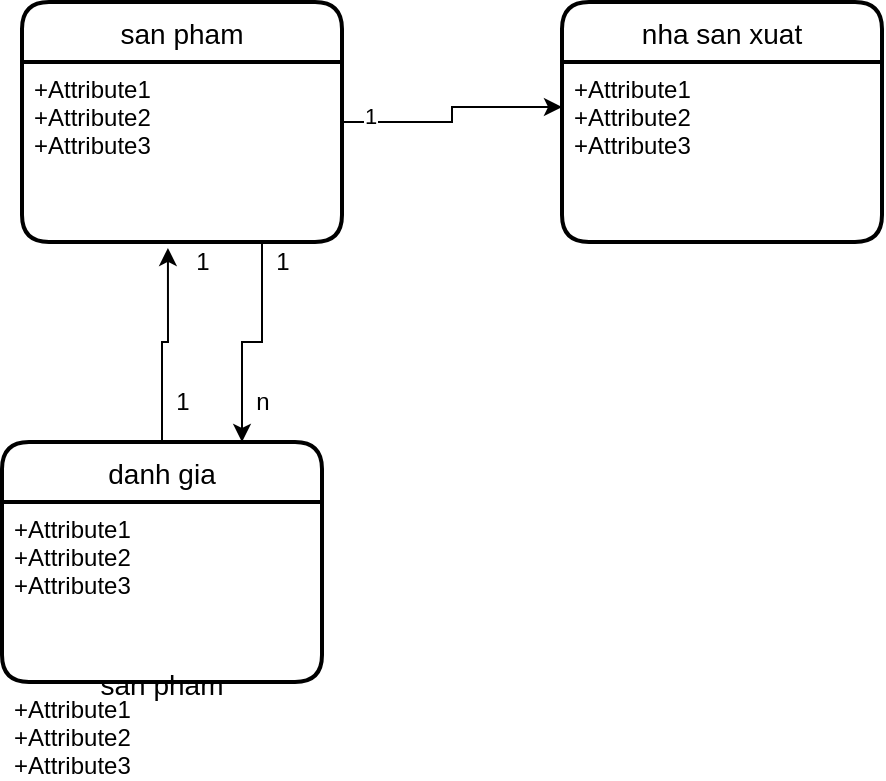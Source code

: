 <mxfile version="18.0.8" type="device"><diagram id="TbVOK8b_PmgZWm_qpR-X" name="Page-1"><mxGraphModel dx="1422" dy="772" grid="1" gridSize="10" guides="1" tooltips="1" connect="1" arrows="1" fold="1" page="1" pageScale="1" pageWidth="850" pageHeight="1100" math="0" shadow="0"><root><mxCell id="0"/><mxCell id="1" parent="0"/><mxCell id="5G_1PlCghPLg_jDJ5Vq1-20" style="edgeStyle=orthogonalEdgeStyle;rounded=0;orthogonalLoop=1;jettySize=auto;html=1;entryX=0;entryY=0.25;entryDx=0;entryDy=0;" edge="1" parent="1" source="5G_1PlCghPLg_jDJ5Vq1-5" target="5G_1PlCghPLg_jDJ5Vq1-9"><mxGeometry relative="1" as="geometry"/></mxCell><mxCell id="5G_1PlCghPLg_jDJ5Vq1-21" value="1" style="edgeLabel;html=1;align=center;verticalAlign=middle;resizable=0;points=[];" vertex="1" connectable="0" parent="5G_1PlCghPLg_jDJ5Vq1-20"><mxGeometry x="-0.762" y="3" relative="1" as="geometry"><mxPoint as="offset"/></mxGeometry></mxCell><mxCell id="5G_1PlCghPLg_jDJ5Vq1-5" value="san pham" style="swimlane;childLayout=stackLayout;horizontal=1;startSize=30;horizontalStack=0;rounded=1;fontSize=14;fontStyle=0;strokeWidth=2;resizeParent=0;resizeLast=1;shadow=0;dashed=0;align=center;" vertex="1" parent="1"><mxGeometry x="140" y="110" width="160" height="120" as="geometry"/></mxCell><mxCell id="5G_1PlCghPLg_jDJ5Vq1-6" value="+Attribute1&#10;+Attribute2&#10;+Attribute3" style="align=left;strokeColor=none;fillColor=none;spacingLeft=4;fontSize=12;verticalAlign=top;resizable=0;rotatable=0;part=1;" vertex="1" parent="5G_1PlCghPLg_jDJ5Vq1-5"><mxGeometry y="30" width="160" height="90" as="geometry"/></mxCell><mxCell id="5G_1PlCghPLg_jDJ5Vq1-8" value="nha san xuat" style="swimlane;childLayout=stackLayout;horizontal=1;startSize=30;horizontalStack=0;rounded=1;fontSize=14;fontStyle=0;strokeWidth=2;resizeParent=0;resizeLast=1;shadow=0;dashed=0;align=center;" vertex="1" parent="1"><mxGeometry x="410" y="110" width="160" height="120" as="geometry"/></mxCell><mxCell id="5G_1PlCghPLg_jDJ5Vq1-9" value="+Attribute1&#10;+Attribute2&#10;+Attribute3" style="align=left;strokeColor=none;fillColor=none;spacingLeft=4;fontSize=12;verticalAlign=top;resizable=0;rotatable=0;part=1;" vertex="1" parent="5G_1PlCghPLg_jDJ5Vq1-8"><mxGeometry y="30" width="160" height="90" as="geometry"/></mxCell><mxCell id="5G_1PlCghPLg_jDJ5Vq1-12" style="edgeStyle=orthogonalEdgeStyle;rounded=0;orthogonalLoop=1;jettySize=auto;html=1;entryX=0.456;entryY=1.033;entryDx=0;entryDy=0;entryPerimeter=0;" edge="1" parent="1" source="5G_1PlCghPLg_jDJ5Vq1-10" target="5G_1PlCghPLg_jDJ5Vq1-6"><mxGeometry relative="1" as="geometry"/></mxCell><mxCell id="5G_1PlCghPLg_jDJ5Vq1-10" value="danh gia" style="swimlane;childLayout=stackLayout;horizontal=1;startSize=30;horizontalStack=0;rounded=1;fontSize=14;fontStyle=0;strokeWidth=2;resizeParent=0;resizeLast=1;shadow=0;dashed=0;align=center;" vertex="1" parent="1"><mxGeometry x="130" y="330" width="160" height="120" as="geometry"/></mxCell><mxCell id="5G_1PlCghPLg_jDJ5Vq1-11" value="+Attribute1&#10;+Attribute2&#10;+Attribute3" style="align=left;strokeColor=none;fillColor=none;spacingLeft=4;fontSize=12;verticalAlign=top;resizable=0;rotatable=0;part=1;" vertex="1" parent="5G_1PlCghPLg_jDJ5Vq1-10"><mxGeometry y="30" width="160" height="90" as="geometry"/></mxCell><mxCell id="5G_1PlCghPLg_jDJ5Vq1-13" value="san pham" style="swimlane;childLayout=stackLayout;horizontal=1;startSize=30;horizontalStack=0;rounded=1;fontSize=14;fontStyle=0;strokeWidth=2;resizeParent=0;resizeLast=1;shadow=0;dashed=0;align=center;" vertex="1" parent="5G_1PlCghPLg_jDJ5Vq1-10"><mxGeometry y="120" width="160" as="geometry"/></mxCell><mxCell id="5G_1PlCghPLg_jDJ5Vq1-14" value="+Attribute1&#10;+Attribute2&#10;+Attribute3" style="align=left;strokeColor=none;fillColor=none;spacingLeft=4;fontSize=12;verticalAlign=top;resizable=0;rotatable=0;part=1;" vertex="1" parent="5G_1PlCghPLg_jDJ5Vq1-13"><mxGeometry width="160" as="geometry"/></mxCell><mxCell id="5G_1PlCghPLg_jDJ5Vq1-15" value="1" style="text;html=1;align=center;verticalAlign=middle;resizable=0;points=[];autosize=1;strokeColor=none;fillColor=none;" vertex="1" parent="1"><mxGeometry x="220" y="230" width="20" height="20" as="geometry"/></mxCell><mxCell id="5G_1PlCghPLg_jDJ5Vq1-16" value="1" style="text;html=1;align=center;verticalAlign=middle;resizable=0;points=[];autosize=1;strokeColor=none;fillColor=none;" vertex="1" parent="1"><mxGeometry x="210" y="300" width="20" height="20" as="geometry"/></mxCell><mxCell id="5G_1PlCghPLg_jDJ5Vq1-17" style="edgeStyle=orthogonalEdgeStyle;rounded=0;orthogonalLoop=1;jettySize=auto;html=1;exitX=0.75;exitY=1;exitDx=0;exitDy=0;entryX=0.75;entryY=0;entryDx=0;entryDy=0;" edge="1" parent="1" source="5G_1PlCghPLg_jDJ5Vq1-6" target="5G_1PlCghPLg_jDJ5Vq1-10"><mxGeometry relative="1" as="geometry"/></mxCell><mxCell id="5G_1PlCghPLg_jDJ5Vq1-18" value="1" style="text;html=1;align=center;verticalAlign=middle;resizable=0;points=[];autosize=1;strokeColor=none;fillColor=none;" vertex="1" parent="1"><mxGeometry x="260" y="230" width="20" height="20" as="geometry"/></mxCell><mxCell id="5G_1PlCghPLg_jDJ5Vq1-19" value="n" style="text;html=1;align=center;verticalAlign=middle;resizable=0;points=[];autosize=1;strokeColor=none;fillColor=none;" vertex="1" parent="1"><mxGeometry x="250" y="300" width="20" height="20" as="geometry"/></mxCell></root></mxGraphModel></diagram></mxfile>
